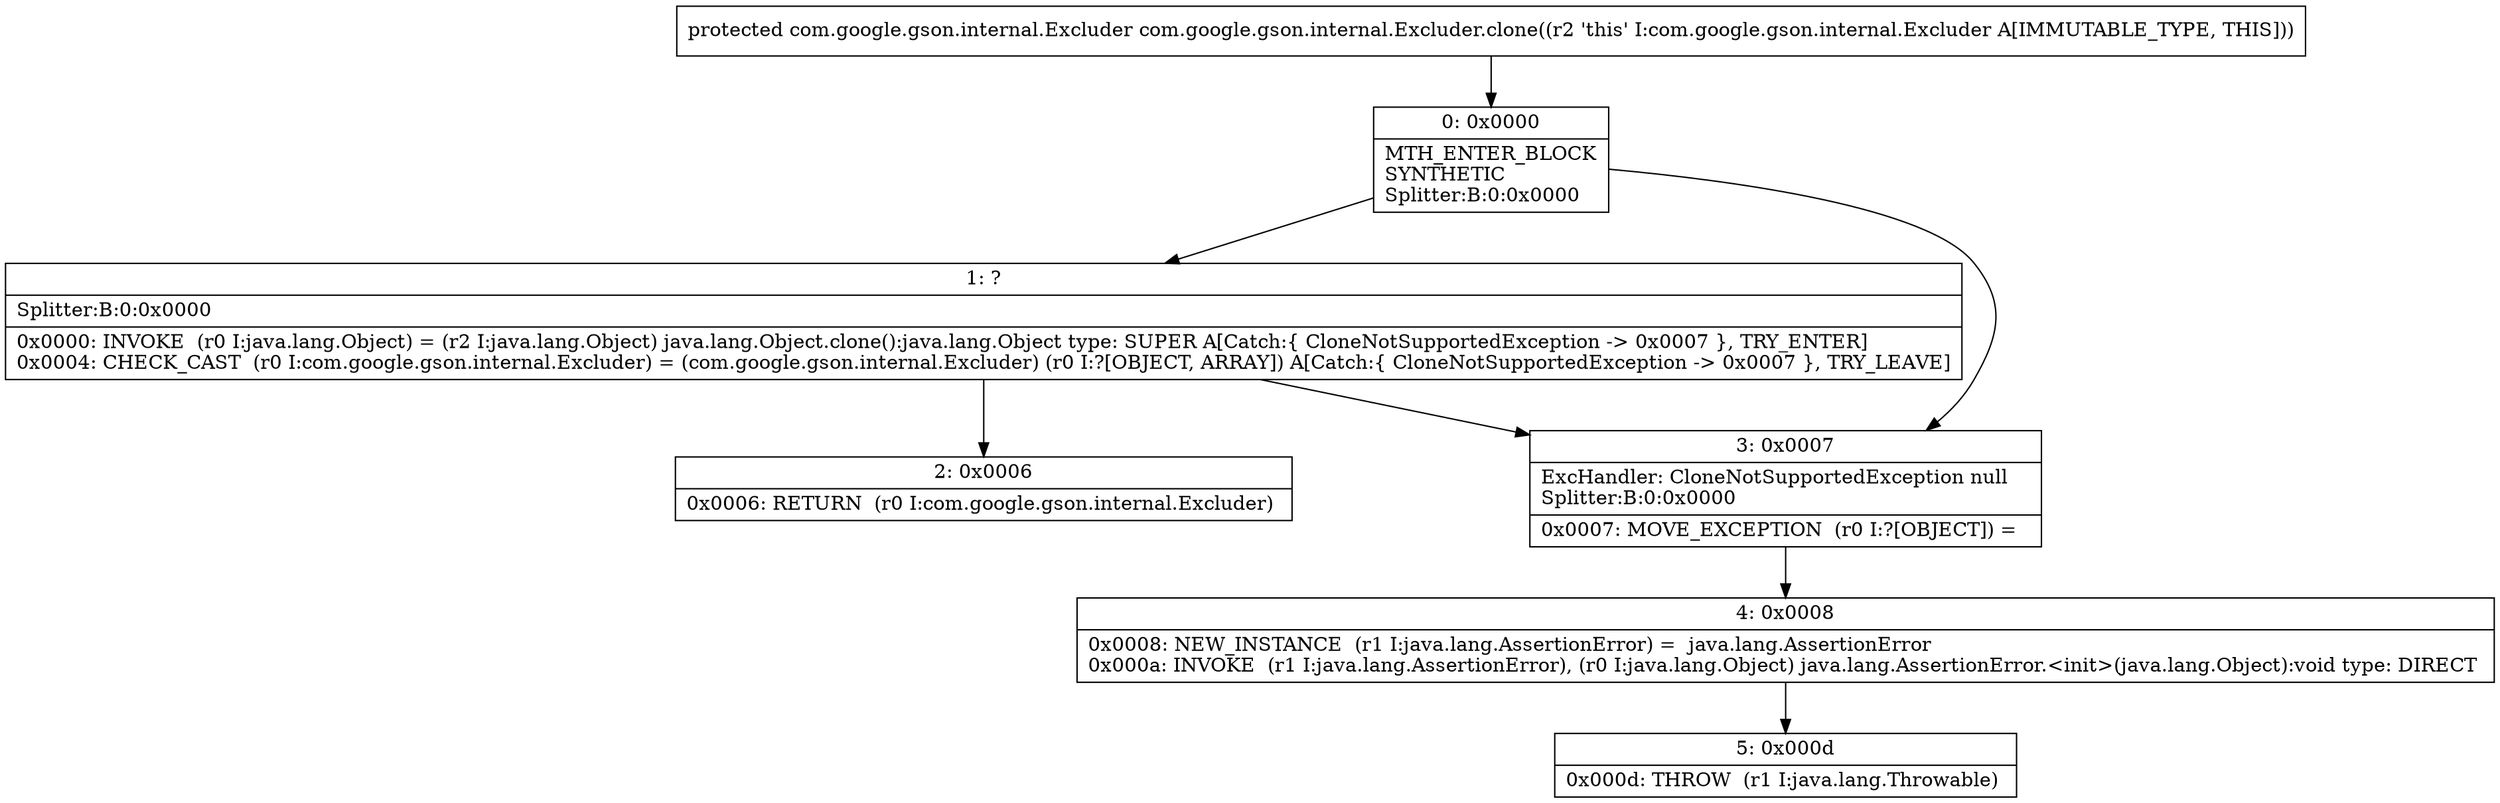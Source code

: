 digraph "CFG forcom.google.gson.internal.Excluder.clone()Lcom\/google\/gson\/internal\/Excluder;" {
Node_0 [shape=record,label="{0\:\ 0x0000|MTH_ENTER_BLOCK\lSYNTHETIC\lSplitter:B:0:0x0000\l}"];
Node_1 [shape=record,label="{1\:\ ?|Splitter:B:0:0x0000\l|0x0000: INVOKE  (r0 I:java.lang.Object) = (r2 I:java.lang.Object) java.lang.Object.clone():java.lang.Object type: SUPER A[Catch:\{ CloneNotSupportedException \-\> 0x0007 \}, TRY_ENTER]\l0x0004: CHECK_CAST  (r0 I:com.google.gson.internal.Excluder) = (com.google.gson.internal.Excluder) (r0 I:?[OBJECT, ARRAY]) A[Catch:\{ CloneNotSupportedException \-\> 0x0007 \}, TRY_LEAVE]\l}"];
Node_2 [shape=record,label="{2\:\ 0x0006|0x0006: RETURN  (r0 I:com.google.gson.internal.Excluder) \l}"];
Node_3 [shape=record,label="{3\:\ 0x0007|ExcHandler: CloneNotSupportedException null\lSplitter:B:0:0x0000\l|0x0007: MOVE_EXCEPTION  (r0 I:?[OBJECT]) =  \l}"];
Node_4 [shape=record,label="{4\:\ 0x0008|0x0008: NEW_INSTANCE  (r1 I:java.lang.AssertionError) =  java.lang.AssertionError \l0x000a: INVOKE  (r1 I:java.lang.AssertionError), (r0 I:java.lang.Object) java.lang.AssertionError.\<init\>(java.lang.Object):void type: DIRECT \l}"];
Node_5 [shape=record,label="{5\:\ 0x000d|0x000d: THROW  (r1 I:java.lang.Throwable) \l}"];
MethodNode[shape=record,label="{protected com.google.gson.internal.Excluder com.google.gson.internal.Excluder.clone((r2 'this' I:com.google.gson.internal.Excluder A[IMMUTABLE_TYPE, THIS])) }"];
MethodNode -> Node_0;
Node_0 -> Node_1;
Node_0 -> Node_3;
Node_1 -> Node_2;
Node_1 -> Node_3;
Node_3 -> Node_4;
Node_4 -> Node_5;
}

